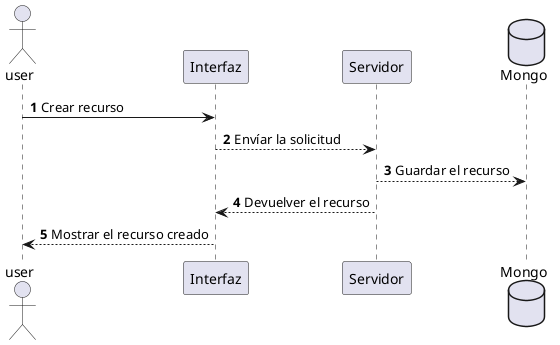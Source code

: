 @startuml
'https://plantuml.com/sequence-diagram

autonumber

actor user
user -> Interfaz: Crear recurso
Interfaz --> Servidor: Envíar la solicitud
database Mongo
Servidor  --> Mongo: Guardar el recurso
Servidor  --> Interfaz: Devuelver el recurso
Interfaz --> user: Mostrar el recurso creado
@enduml
